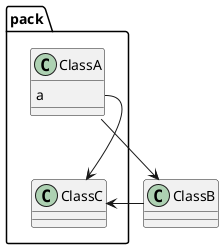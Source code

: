 {
  "sha1": "nkh6ing306h5qvl0sd4ueaiar27sv7i",
  "insertion": {
    "when": "2024-06-04T17:28:38.756Z",
    "url": "https://discord.com/channels/1083727021328306236/1084966845100072980",
    "user": "plantuml@gmail.com"
  }
}
@startuml
package pack {
	class ClassA {
	    a
	}
	class ClassC
}

ClassA --> ClassB
ClassB --> ClassC
ClassA::a --> ClassC
@enduml
